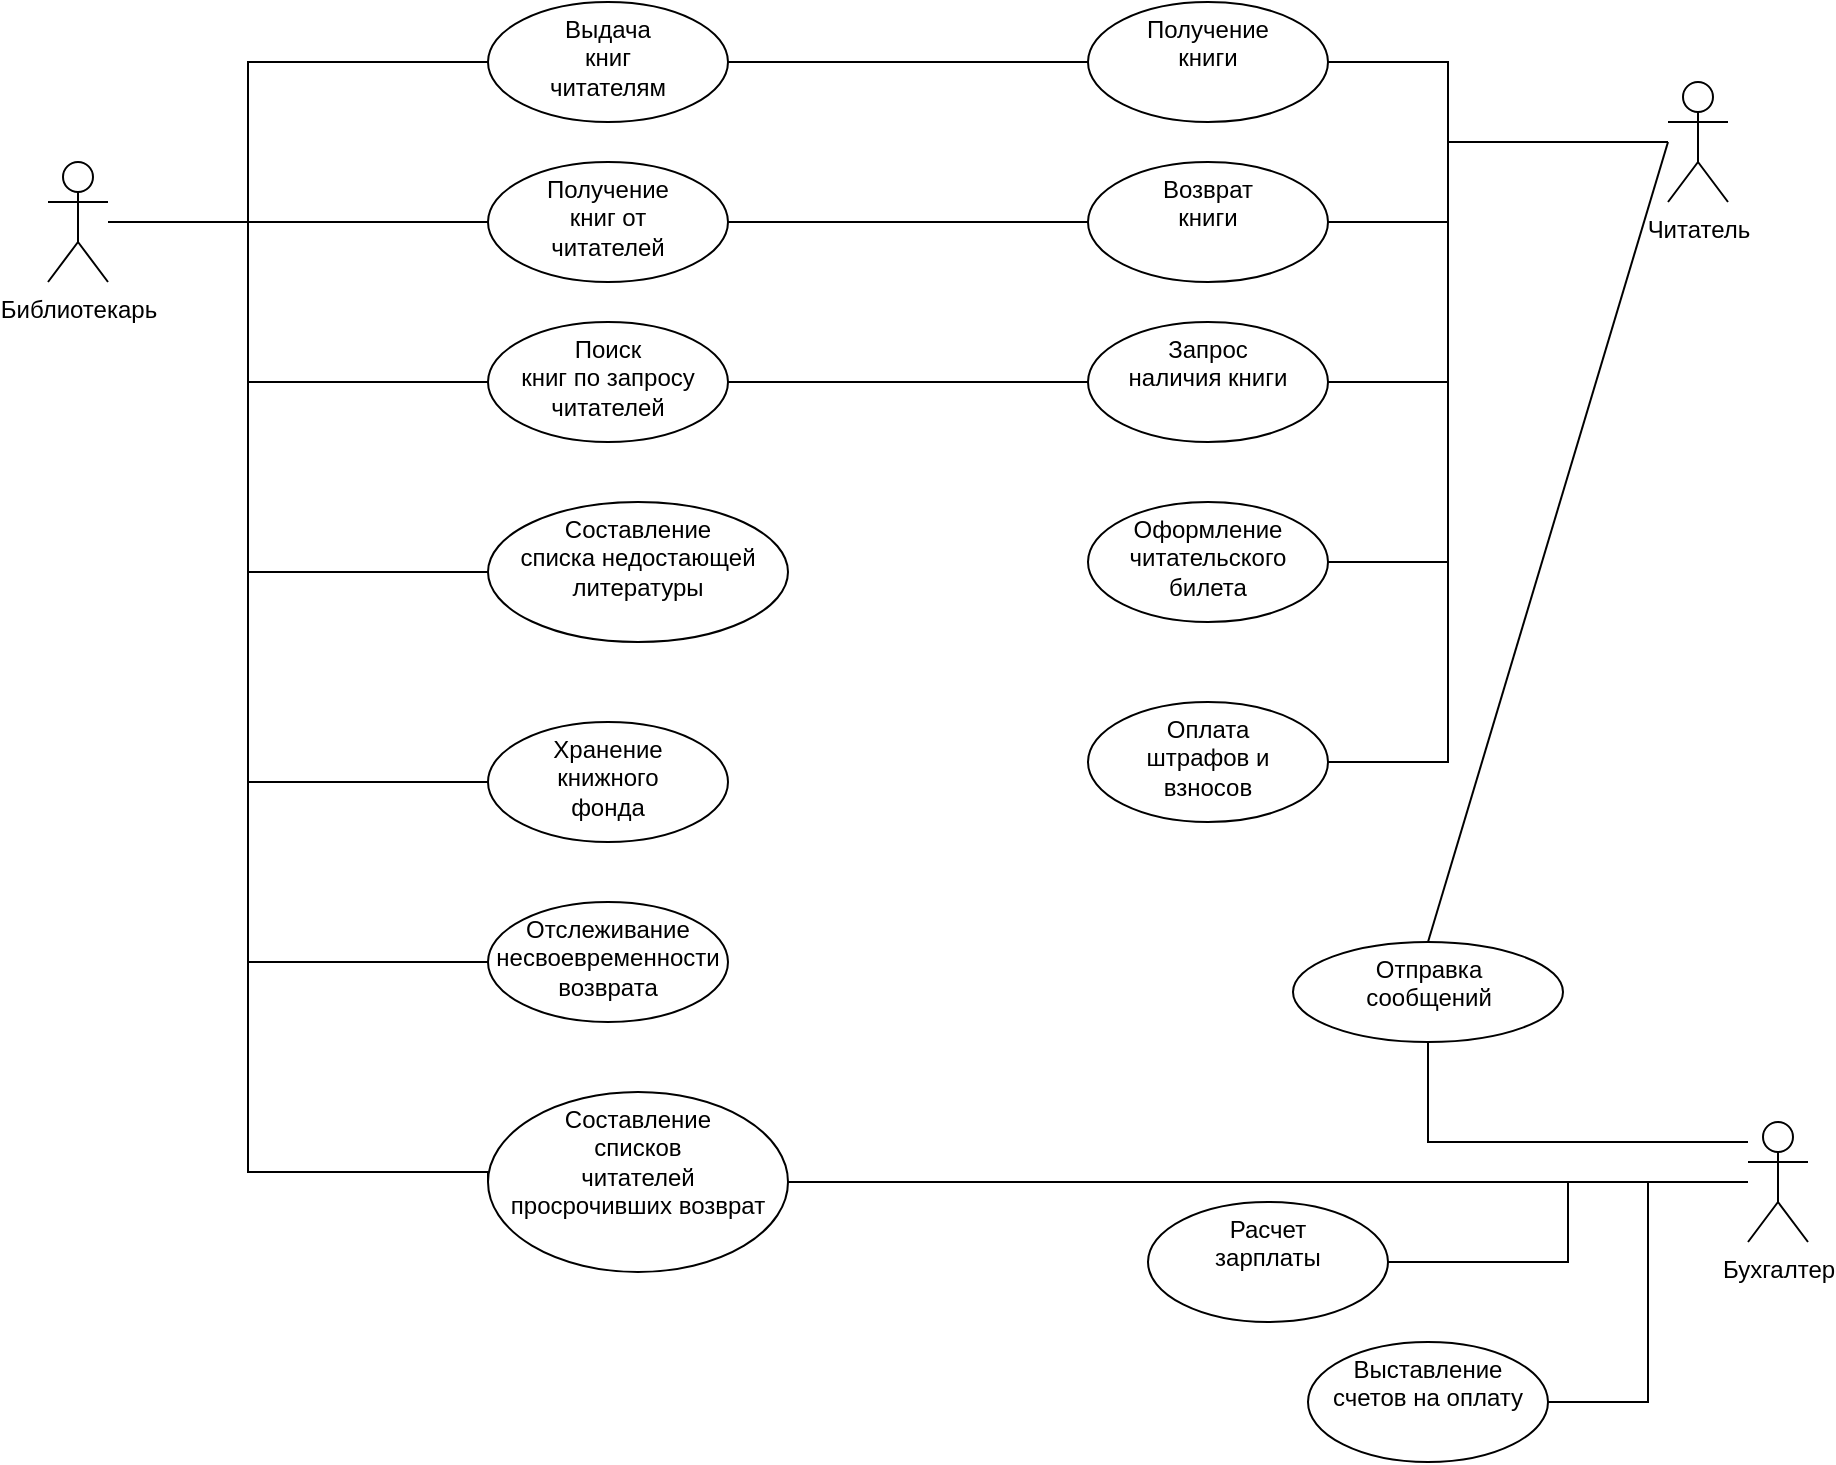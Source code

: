 <mxfile version="16.6.4" type="device"><diagram name="Page-1" id="13e1069c-82ec-6db2-03f1-153e76fe0fe0"><mxGraphModel dx="1422" dy="772" grid="1" gridSize="10" guides="1" tooltips="1" connect="1" arrows="1" fold="1" page="1" pageScale="1" pageWidth="1100" pageHeight="850" background="none" math="0" shadow="0"><root><mxCell id="0"/><mxCell id="1" parent="0"/><mxCell id="F6hhX1wFxj-RLlJnDYZm-10" value="" style="edgeStyle=orthogonalEdgeStyle;rounded=0;orthogonalLoop=1;jettySize=auto;html=1;endArrow=none;endFill=0;entryX=0;entryY=0.5;entryDx=0;entryDy=0;" edge="1" parent="1" source="F6hhX1wFxj-RLlJnDYZm-1" target="F6hhX1wFxj-RLlJnDYZm-9"><mxGeometry relative="1" as="geometry"><Array as="points"><mxPoint x="240" y="200"/><mxPoint x="240" y="120"/></Array></mxGeometry></mxCell><mxCell id="F6hhX1wFxj-RLlJnDYZm-12" value="" style="edgeStyle=orthogonalEdgeStyle;rounded=0;orthogonalLoop=1;jettySize=auto;html=1;endArrow=none;endFill=0;entryX=0;entryY=0.5;entryDx=0;entryDy=0;" edge="1" parent="1" source="F6hhX1wFxj-RLlJnDYZm-1" target="F6hhX1wFxj-RLlJnDYZm-11"><mxGeometry relative="1" as="geometry"><Array as="points"><mxPoint x="340" y="200"/></Array></mxGeometry></mxCell><mxCell id="F6hhX1wFxj-RLlJnDYZm-14" value="" style="edgeStyle=orthogonalEdgeStyle;rounded=0;orthogonalLoop=1;jettySize=auto;html=1;endArrow=none;endFill=0;entryX=0;entryY=0.5;entryDx=0;entryDy=0;" edge="1" parent="1" source="F6hhX1wFxj-RLlJnDYZm-1" target="F6hhX1wFxj-RLlJnDYZm-13"><mxGeometry relative="1" as="geometry"><Array as="points"><mxPoint x="240" y="200"/><mxPoint x="240" y="280"/></Array></mxGeometry></mxCell><mxCell id="F6hhX1wFxj-RLlJnDYZm-16" value="" style="edgeStyle=orthogonalEdgeStyle;rounded=0;orthogonalLoop=1;jettySize=auto;html=1;endArrow=none;endFill=0;entryX=0;entryY=0.5;entryDx=0;entryDy=0;" edge="1" parent="1" source="F6hhX1wFxj-RLlJnDYZm-1" target="F6hhX1wFxj-RLlJnDYZm-15"><mxGeometry relative="1" as="geometry"><Array as="points"><mxPoint x="240" y="200"/><mxPoint x="240" y="480"/></Array></mxGeometry></mxCell><mxCell id="F6hhX1wFxj-RLlJnDYZm-18" value="" style="edgeStyle=orthogonalEdgeStyle;rounded=0;orthogonalLoop=1;jettySize=auto;html=1;endArrow=none;endFill=0;" edge="1" parent="1" source="F6hhX1wFxj-RLlJnDYZm-1" target="F6hhX1wFxj-RLlJnDYZm-17"><mxGeometry relative="1" as="geometry"><Array as="points"><mxPoint x="240" y="200"/><mxPoint x="240" y="375"/></Array></mxGeometry></mxCell><mxCell id="F6hhX1wFxj-RLlJnDYZm-22" value="" style="edgeStyle=orthogonalEdgeStyle;rounded=0;orthogonalLoop=1;jettySize=auto;html=1;endArrow=none;endFill=0;" edge="1" parent="1" source="F6hhX1wFxj-RLlJnDYZm-1" target="F6hhX1wFxj-RLlJnDYZm-21"><mxGeometry relative="1" as="geometry"><Array as="points"><mxPoint x="240" y="200"/><mxPoint x="240" y="570"/></Array></mxGeometry></mxCell><mxCell id="F6hhX1wFxj-RLlJnDYZm-47" value="" style="edgeStyle=orthogonalEdgeStyle;rounded=0;orthogonalLoop=1;jettySize=auto;html=1;endArrow=none;endFill=0;entryX=0;entryY=0.5;entryDx=0;entryDy=0;" edge="1" parent="1" source="F6hhX1wFxj-RLlJnDYZm-1" target="F6hhX1wFxj-RLlJnDYZm-46"><mxGeometry relative="1" as="geometry"><Array as="points"><mxPoint x="240" y="200"/><mxPoint x="240" y="675"/></Array></mxGeometry></mxCell><mxCell id="F6hhX1wFxj-RLlJnDYZm-1" value="Библиотекарь" style="shape=umlActor;verticalLabelPosition=bottom;verticalAlign=top;html=1;" vertex="1" parent="1"><mxGeometry x="140" y="170" width="30" height="60" as="geometry"/></mxCell><mxCell id="F6hhX1wFxj-RLlJnDYZm-24" value="" style="edgeStyle=orthogonalEdgeStyle;rounded=0;orthogonalLoop=1;jettySize=auto;html=1;endArrow=none;endFill=0;" edge="1" parent="1" source="F6hhX1wFxj-RLlJnDYZm-4" target="F6hhX1wFxj-RLlJnDYZm-23"><mxGeometry relative="1" as="geometry"><Array as="points"><mxPoint x="840" y="160"/><mxPoint x="840" y="370"/></Array></mxGeometry></mxCell><mxCell id="F6hhX1wFxj-RLlJnDYZm-26" value="" style="edgeStyle=orthogonalEdgeStyle;rounded=0;orthogonalLoop=1;jettySize=auto;html=1;endArrow=none;endFill=0;" edge="1" parent="1" source="F6hhX1wFxj-RLlJnDYZm-4" target="F6hhX1wFxj-RLlJnDYZm-25"><mxGeometry relative="1" as="geometry"><Array as="points"><mxPoint x="840" y="160"/><mxPoint x="840" y="120"/></Array></mxGeometry></mxCell><mxCell id="F6hhX1wFxj-RLlJnDYZm-28" value="" style="edgeStyle=orthogonalEdgeStyle;rounded=0;orthogonalLoop=1;jettySize=auto;html=1;endArrow=none;endFill=0;" edge="1" parent="1" source="F6hhX1wFxj-RLlJnDYZm-4" target="F6hhX1wFxj-RLlJnDYZm-27"><mxGeometry relative="1" as="geometry"><Array as="points"><mxPoint x="840" y="160"/><mxPoint x="840" y="200"/></Array></mxGeometry></mxCell><mxCell id="F6hhX1wFxj-RLlJnDYZm-30" value="" style="edgeStyle=orthogonalEdgeStyle;rounded=0;orthogonalLoop=1;jettySize=auto;html=1;endArrow=none;endFill=0;entryX=1;entryY=0.5;entryDx=0;entryDy=0;" edge="1" parent="1" source="F6hhX1wFxj-RLlJnDYZm-4" target="F6hhX1wFxj-RLlJnDYZm-29"><mxGeometry relative="1" as="geometry"><Array as="points"><mxPoint x="840" y="160"/><mxPoint x="840" y="280"/></Array></mxGeometry></mxCell><mxCell id="F6hhX1wFxj-RLlJnDYZm-32" value="" style="edgeStyle=orthogonalEdgeStyle;rounded=0;orthogonalLoop=1;jettySize=auto;html=1;endArrow=none;endFill=0;" edge="1" parent="1" source="F6hhX1wFxj-RLlJnDYZm-4" target="F6hhX1wFxj-RLlJnDYZm-31"><mxGeometry relative="1" as="geometry"><Array as="points"><mxPoint x="840" y="160"/><mxPoint x="840" y="470"/></Array></mxGeometry></mxCell><mxCell id="F6hhX1wFxj-RLlJnDYZm-4" value="Читатель" style="shape=umlActor;verticalLabelPosition=bottom;verticalAlign=top;html=1;" vertex="1" parent="1"><mxGeometry x="950" y="130" width="30" height="60" as="geometry"/></mxCell><mxCell id="F6hhX1wFxj-RLlJnDYZm-42" style="edgeStyle=orthogonalEdgeStyle;rounded=0;orthogonalLoop=1;jettySize=auto;html=1;exitX=1;exitY=0.5;exitDx=0;exitDy=0;entryX=0;entryY=0.5;entryDx=0;entryDy=0;endArrow=none;endFill=0;" edge="1" parent="1" source="F6hhX1wFxj-RLlJnDYZm-9" target="F6hhX1wFxj-RLlJnDYZm-25"><mxGeometry relative="1" as="geometry"/></mxCell><mxCell id="F6hhX1wFxj-RLlJnDYZm-9" value="Выдача&lt;br&gt;книг&lt;br&gt;читателям" style="ellipse;whiteSpace=wrap;html=1;verticalAlign=top;" vertex="1" parent="1"><mxGeometry x="360" y="90" width="120" height="60" as="geometry"/></mxCell><mxCell id="F6hhX1wFxj-RLlJnDYZm-11" value="Получение&lt;br&gt;книг от&lt;br&gt;читателей" style="ellipse;whiteSpace=wrap;html=1;verticalAlign=top;" vertex="1" parent="1"><mxGeometry x="360" y="170" width="120" height="60" as="geometry"/></mxCell><mxCell id="F6hhX1wFxj-RLlJnDYZm-13" value="Поиск&lt;br&gt;книг по запросу&lt;br&gt;читателей" style="ellipse;whiteSpace=wrap;html=1;verticalAlign=top;" vertex="1" parent="1"><mxGeometry x="360" y="250" width="120" height="60" as="geometry"/></mxCell><mxCell id="F6hhX1wFxj-RLlJnDYZm-15" value="Хранение&lt;br&gt;книжного&lt;br&gt;фонда" style="ellipse;whiteSpace=wrap;html=1;verticalAlign=top;" vertex="1" parent="1"><mxGeometry x="360" y="450" width="120" height="60" as="geometry"/></mxCell><mxCell id="F6hhX1wFxj-RLlJnDYZm-17" value="Составление&lt;br&gt;списка недостающей литературы" style="ellipse;whiteSpace=wrap;html=1;verticalAlign=top;" vertex="1" parent="1"><mxGeometry x="360" y="340" width="150" height="70" as="geometry"/></mxCell><mxCell id="F6hhX1wFxj-RLlJnDYZm-21" value="Отслеживание&lt;br&gt;несвоевременности&lt;br&gt;возврата" style="ellipse;whiteSpace=wrap;html=1;verticalAlign=top;" vertex="1" parent="1"><mxGeometry x="360" y="540" width="120" height="60" as="geometry"/></mxCell><mxCell id="F6hhX1wFxj-RLlJnDYZm-23" value="Оформление&lt;br&gt;читательского&lt;br&gt;билета" style="ellipse;whiteSpace=wrap;html=1;verticalAlign=top;" vertex="1" parent="1"><mxGeometry x="660" y="340" width="120" height="60" as="geometry"/></mxCell><mxCell id="F6hhX1wFxj-RLlJnDYZm-25" value="Получение&lt;br&gt;книги" style="ellipse;whiteSpace=wrap;html=1;verticalAlign=top;" vertex="1" parent="1"><mxGeometry x="660" y="90" width="120" height="60" as="geometry"/></mxCell><mxCell id="F6hhX1wFxj-RLlJnDYZm-44" style="edgeStyle=orthogonalEdgeStyle;rounded=0;orthogonalLoop=1;jettySize=auto;html=1;exitX=0;exitY=0.5;exitDx=0;exitDy=0;entryX=1;entryY=0.5;entryDx=0;entryDy=0;endArrow=none;endFill=0;" edge="1" parent="1" source="F6hhX1wFxj-RLlJnDYZm-27" target="F6hhX1wFxj-RLlJnDYZm-11"><mxGeometry relative="1" as="geometry"/></mxCell><mxCell id="F6hhX1wFxj-RLlJnDYZm-27" value="Возврат&lt;br&gt;книги" style="ellipse;whiteSpace=wrap;html=1;verticalAlign=top;" vertex="1" parent="1"><mxGeometry x="660" y="170" width="120" height="60" as="geometry"/></mxCell><mxCell id="F6hhX1wFxj-RLlJnDYZm-29" value="Запрос&lt;br&gt;наличия книги" style="ellipse;whiteSpace=wrap;html=1;verticalAlign=top;" vertex="1" parent="1"><mxGeometry x="660" y="250" width="120" height="60" as="geometry"/></mxCell><mxCell id="F6hhX1wFxj-RLlJnDYZm-31" value="Оплата&lt;br&gt;штрафов и&lt;br&gt;взносов" style="ellipse;whiteSpace=wrap;html=1;verticalAlign=top;" vertex="1" parent="1"><mxGeometry x="660" y="440" width="120" height="60" as="geometry"/></mxCell><mxCell id="F6hhX1wFxj-RLlJnDYZm-35" value="" style="edgeStyle=orthogonalEdgeStyle;rounded=0;orthogonalLoop=1;jettySize=auto;html=1;endArrow=none;endFill=0;" edge="1" parent="1" source="F6hhX1wFxj-RLlJnDYZm-33" target="F6hhX1wFxj-RLlJnDYZm-34"><mxGeometry relative="1" as="geometry"/></mxCell><mxCell id="F6hhX1wFxj-RLlJnDYZm-38" value="" style="edgeStyle=orthogonalEdgeStyle;rounded=0;orthogonalLoop=1;jettySize=auto;html=1;endArrow=none;endFill=0;" edge="1" parent="1" source="F6hhX1wFxj-RLlJnDYZm-33" target="F6hhX1wFxj-RLlJnDYZm-37"><mxGeometry relative="1" as="geometry"><Array as="points"><mxPoint x="940" y="680"/><mxPoint x="940" y="790"/></Array></mxGeometry></mxCell><mxCell id="F6hhX1wFxj-RLlJnDYZm-40" value="" style="edgeStyle=orthogonalEdgeStyle;rounded=0;orthogonalLoop=1;jettySize=auto;html=1;endArrow=none;endFill=0;" edge="1" parent="1" source="F6hhX1wFxj-RLlJnDYZm-33" target="F6hhX1wFxj-RLlJnDYZm-39"><mxGeometry relative="1" as="geometry"><Array as="points"><mxPoint x="830" y="660"/></Array></mxGeometry></mxCell><mxCell id="F6hhX1wFxj-RLlJnDYZm-33" value="Бухгалтер" style="shape=umlActor;verticalLabelPosition=bottom;verticalAlign=top;html=1;" vertex="1" parent="1"><mxGeometry x="990" y="650" width="30" height="60" as="geometry"/></mxCell><mxCell id="F6hhX1wFxj-RLlJnDYZm-34" value="Расчет&lt;br&gt;зарплаты" style="ellipse;whiteSpace=wrap;html=1;verticalAlign=top;" vertex="1" parent="1"><mxGeometry x="690" y="690" width="120" height="60" as="geometry"/></mxCell><mxCell id="F6hhX1wFxj-RLlJnDYZm-37" value="Выставление&lt;br&gt;счетов на оплату" style="ellipse;whiteSpace=wrap;html=1;verticalAlign=top;" vertex="1" parent="1"><mxGeometry x="770" y="760" width="120" height="60" as="geometry"/></mxCell><mxCell id="F6hhX1wFxj-RLlJnDYZm-39" value="Отправка&lt;br&gt;сообщений" style="ellipse;whiteSpace=wrap;html=1;verticalAlign=top;" vertex="1" parent="1"><mxGeometry x="762.5" y="560" width="135" height="50" as="geometry"/></mxCell><mxCell id="F6hhX1wFxj-RLlJnDYZm-45" value="" style="endArrow=none;startArrow=none;html=1;rounded=0;entryX=0;entryY=0.5;entryDx=0;entryDy=0;exitX=1;exitY=0.5;exitDx=0;exitDy=0;endFill=0;startFill=0;" edge="1" parent="1" source="F6hhX1wFxj-RLlJnDYZm-13" target="F6hhX1wFxj-RLlJnDYZm-29"><mxGeometry width="50" height="50" relative="1" as="geometry"><mxPoint x="390" y="450" as="sourcePoint"/><mxPoint x="440" y="400" as="targetPoint"/></mxGeometry></mxCell><mxCell id="F6hhX1wFxj-RLlJnDYZm-46" value="Составление&lt;br&gt;списков&lt;br&gt;читателей&lt;br&gt;просрочивших возврат" style="ellipse;whiteSpace=wrap;html=1;verticalAlign=top;" vertex="1" parent="1"><mxGeometry x="360" y="635" width="150" height="90" as="geometry"/></mxCell><mxCell id="F6hhX1wFxj-RLlJnDYZm-48" value="" style="endArrow=none;html=1;rounded=0;exitX=1;exitY=0.5;exitDx=0;exitDy=0;" edge="1" parent="1" source="F6hhX1wFxj-RLlJnDYZm-46" target="F6hhX1wFxj-RLlJnDYZm-33"><mxGeometry width="50" height="50" relative="1" as="geometry"><mxPoint x="430" y="510" as="sourcePoint"/><mxPoint x="480" y="460" as="targetPoint"/></mxGeometry></mxCell><mxCell id="F6hhX1wFxj-RLlJnDYZm-49" value="" style="endArrow=none;html=1;rounded=0;exitX=0.5;exitY=0;exitDx=0;exitDy=0;" edge="1" parent="1" source="F6hhX1wFxj-RLlJnDYZm-39"><mxGeometry width="50" height="50" relative="1" as="geometry"><mxPoint x="430" y="510" as="sourcePoint"/><mxPoint x="950" y="160" as="targetPoint"/></mxGeometry></mxCell></root></mxGraphModel></diagram></mxfile>